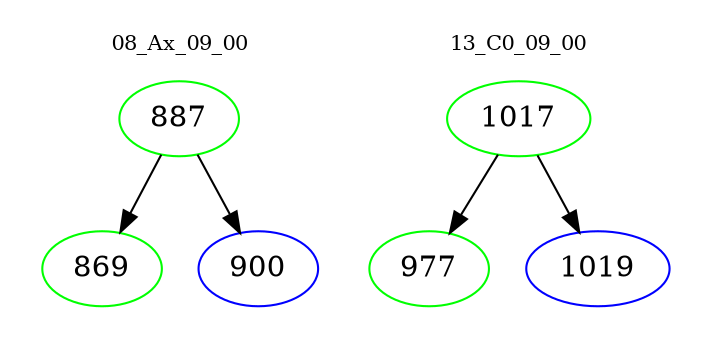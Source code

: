 digraph{
subgraph cluster_0 {
color = white
label = "08_Ax_09_00";
fontsize=10;
T0_887 [label="887", color="green"]
T0_887 -> T0_869 [color="black"]
T0_869 [label="869", color="green"]
T0_887 -> T0_900 [color="black"]
T0_900 [label="900", color="blue"]
}
subgraph cluster_1 {
color = white
label = "13_C0_09_00";
fontsize=10;
T1_1017 [label="1017", color="green"]
T1_1017 -> T1_977 [color="black"]
T1_977 [label="977", color="green"]
T1_1017 -> T1_1019 [color="black"]
T1_1019 [label="1019", color="blue"]
}
}
